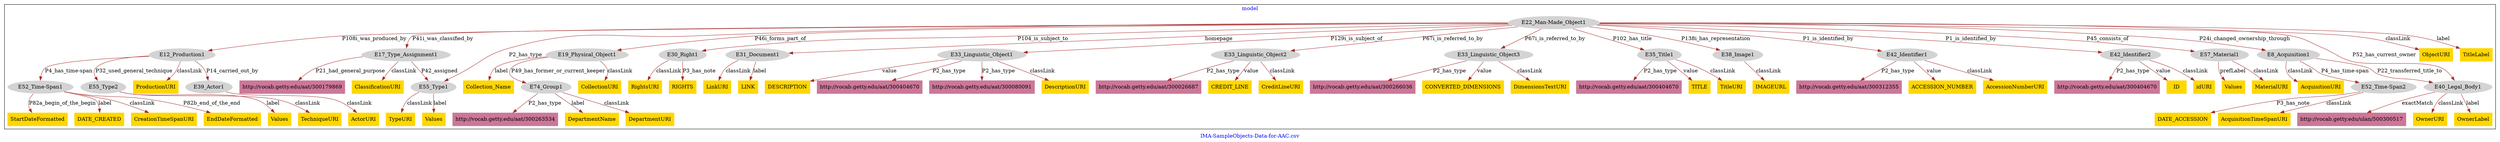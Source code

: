 digraph n0 {
fontcolor="blue"
remincross="true"
label="IMA-SampleObjects-Data-for-AAC.csv"
subgraph cluster {
label="model"
n2[style="filled",color="white",fillcolor="lightgray",label="E12_Production1"];
n3[style="filled",color="white",fillcolor="lightgray",label="E39_Actor1"];
n4[style="filled",color="white",fillcolor="lightgray",label="E52_Time-Span1"];
n5[style="filled",color="white",fillcolor="lightgray",label="E55_Type2"];
n6[style="filled",color="white",fillcolor="lightgray",label="E17_Type_Assignment1"];
n7[style="filled",color="white",fillcolor="lightgray",label="E55_Type1"];
n8[style="filled",color="white",fillcolor="lightgray",label="E19_Physical_Object1"];
n9[style="filled",color="white",fillcolor="lightgray",label="E74_Group1"];
n10[style="filled",color="white",fillcolor="lightgray",label="E22_Man-Made_Object1"];
n11[style="filled",color="white",fillcolor="lightgray",label="E30_Right1"];
n12[style="filled",color="white",fillcolor="lightgray",label="E31_Document1"];
n13[style="filled",color="white",fillcolor="lightgray",label="E33_Linguistic_Object1"];
n14[style="filled",color="white",fillcolor="lightgray",label="E33_Linguistic_Object2"];
n15[style="filled",color="white",fillcolor="lightgray",label="E33_Linguistic_Object3"];
n16[style="filled",color="white",fillcolor="lightgray",label="E35_Title1"];
n17[style="filled",color="white",fillcolor="lightgray",label="E38_Image1"];
n18[style="filled",color="white",fillcolor="lightgray",label="E42_Identifier1"];
n19[style="filled",color="white",fillcolor="lightgray",label="E42_Identifier2"];
n20[style="filled",color="white",fillcolor="lightgray",label="E57_Material1"];
n21[style="filled",color="white",fillcolor="lightgray",label="E8_Acquisition1"];
n22[style="filled",color="white",fillcolor="lightgray",label="E40_Legal_Body1"];
n23[style="filled",color="white",fillcolor="lightgray",label="E52_Time-Span2"];
n24[shape="plaintext",style="filled",fillcolor="gold",label="ObjectURI"];
n25[shape="plaintext",style="filled",fillcolor="gold",label="StartDateFormatted"];
n26[shape="plaintext",style="filled",fillcolor="gold",label="ID"];
n27[shape="plaintext",style="filled",fillcolor="gold",label="ClassificationURI"];
n28[shape="plaintext",style="filled",fillcolor="gold",label="CONVERTED_DIMENSIONS"];
n29[shape="plaintext",style="filled",fillcolor="gold",label="LINK"];
n30[shape="plaintext",style="filled",fillcolor="gold",label="IMAGEURL"];
n31[shape="plaintext",style="filled",fillcolor="gold",label="ActorURI"];
n32[shape="plaintext",style="filled",fillcolor="gold",label="DATE_ACCESSION"];
n33[shape="plaintext",style="filled",fillcolor="gold",label="Values"];
n34[shape="plaintext",style="filled",fillcolor="gold",label="TypeURI"];
n35[shape="plaintext",style="filled",fillcolor="gold",label="RIGHTS"];
n36[shape="plaintext",style="filled",fillcolor="gold",label="TitleLabel"];
n37[shape="plaintext",style="filled",fillcolor="gold",label="CollectionURI"];
n38[shape="plaintext",style="filled",fillcolor="gold",label="ACCESSION_NUMBER"];
n39[shape="plaintext",style="filled",fillcolor="gold",label="DATE_CREATED"];
n40[shape="plaintext",style="filled",fillcolor="gold",label="LinkURI"];
n41[shape="plaintext",style="filled",fillcolor="gold",label="TITLE"];
n42[shape="plaintext",style="filled",fillcolor="gold",label="CreationTimeSpanURI"];
n43[shape="plaintext",style="filled",fillcolor="gold",label="DescriptionURI"];
n44[shape="plaintext",style="filled",fillcolor="gold",label="OwnerURI"];
n45[shape="plaintext",style="filled",fillcolor="gold",label="Values"];
n46[shape="plaintext",style="filled",fillcolor="gold",label="DESCRIPTION"];
n47[shape="plaintext",style="filled",fillcolor="gold",label="idURI"];
n48[shape="plaintext",style="filled",fillcolor="gold",label="MaterialURI"];
n49[shape="plaintext",style="filled",fillcolor="gold",label="RightsURI"];
n50[shape="plaintext",style="filled",fillcolor="gold",label="AccessionNumberURI"];
n51[shape="plaintext",style="filled",fillcolor="gold",label="EndDateFormatted"];
n52[shape="plaintext",style="filled",fillcolor="gold",label="TitleURI"];
n53[shape="plaintext",style="filled",fillcolor="gold",label="ProductionURI"];
n54[shape="plaintext",style="filled",fillcolor="gold",label="DepartmentName"];
n55[shape="plaintext",style="filled",fillcolor="gold",label="CREDIT_LINE"];
n56[shape="plaintext",style="filled",fillcolor="gold",label="Values"];
n57[shape="plaintext",style="filled",fillcolor="gold",label="Collection_Name"];
n58[shape="plaintext",style="filled",fillcolor="gold",label="DimensionsTextURI"];
n59[shape="plaintext",style="filled",fillcolor="gold",label="TechniqueURI"];
n60[shape="plaintext",style="filled",fillcolor="gold",label="AcquisitionTimeSpanURI"];
n61[shape="plaintext",style="filled",fillcolor="gold",label="DepartmentURI"];
n62[shape="plaintext",style="filled",fillcolor="gold",label="OwnerLabel"];
n63[shape="plaintext",style="filled",fillcolor="gold",label="AcquisitionURI"];
n64[shape="plaintext",style="filled",fillcolor="gold",label="CreditLineURI"];
n65[shape="plaintext",style="filled",fillcolor="#CC7799",label="http://vocab.getty.edu/ulan/500300517"];
n66[shape="plaintext",style="filled",fillcolor="#CC7799",label="http://vocab.getty.edu/aat/300404670"];
n67[shape="plaintext",style="filled",fillcolor="#CC7799",label="http://vocab.getty.edu/aat/300404670"];
n68[shape="plaintext",style="filled",fillcolor="#CC7799",label="http://vocab.getty.edu/aat/300266036"];
n69[shape="plaintext",style="filled",fillcolor="#CC7799",label="http://vocab.getty.edu/aat/300404670"];
n70[shape="plaintext",style="filled",fillcolor="#CC7799",label="http://vocab.getty.edu/aat/300312355"];
n71[shape="plaintext",style="filled",fillcolor="#CC7799",label="http://vocab.getty.edu/aat/300179869"];
n72[shape="plaintext",style="filled",fillcolor="#CC7799",label="http://vocab.getty.edu/aat/300026687"];
n73[shape="plaintext",style="filled",fillcolor="#CC7799",label="http://vocab.getty.edu/aat/300080091"];
n74[shape="plaintext",style="filled",fillcolor="#CC7799",label="http://vocab.getty.edu/aat/300263534"];
}
n2 -> n3[color="brown",fontcolor="black",label="P14_carried_out_by"]
n2 -> n4[color="brown",fontcolor="black",label="P4_has_time-span"]
n2 -> n5[color="brown",fontcolor="black",label="P32_used_general_technique"]
n6 -> n7[color="brown",fontcolor="black",label="P42_assigned"]
n8 -> n9[color="brown",fontcolor="black",label="P49_has_former_or_current_keeper"]
n10 -> n2[color="brown",fontcolor="black",label="P108i_was_produced_by"]
n10 -> n6[color="brown",fontcolor="black",label="P41i_was_classified_by"]
n10 -> n8[color="brown",fontcolor="black",label="P46i_forms_part_of"]
n10 -> n11[color="brown",fontcolor="black",label="P104_is_subject_to"]
n10 -> n12[color="brown",fontcolor="black",label="homepage"]
n10 -> n13[color="brown",fontcolor="black",label="P129i_is_subject_of"]
n10 -> n14[color="brown",fontcolor="black",label="P67i_is_referred_to_by"]
n10 -> n15[color="brown",fontcolor="black",label="P67i_is_referred_to_by"]
n10 -> n16[color="brown",fontcolor="black",label="P102_has_title"]
n10 -> n17[color="brown",fontcolor="black",label="P138i_has_representation"]
n10 -> n18[color="brown",fontcolor="black",label="P1_is_identified_by"]
n10 -> n19[color="brown",fontcolor="black",label="P1_is_identified_by"]
n10 -> n20[color="brown",fontcolor="black",label="P45_consists_of"]
n10 -> n21[color="brown",fontcolor="black",label="P24i_changed_ownership_through"]
n21 -> n22[color="brown",fontcolor="black",label="P22_transferred_title_to"]
n21 -> n23[color="brown",fontcolor="black",label="P4_has_time-span"]
n10 -> n24[color="brown",fontcolor="black",label="classLink"]
n4 -> n25[color="brown",fontcolor="black",label="P82a_begin_of_the_begin"]
n19 -> n26[color="brown",fontcolor="black",label="value"]
n6 -> n27[color="brown",fontcolor="black",label="classLink"]
n15 -> n28[color="brown",fontcolor="black",label="value"]
n12 -> n29[color="brown",fontcolor="black",label="label"]
n17 -> n30[color="brown",fontcolor="black",label="classLink"]
n3 -> n31[color="brown",fontcolor="black",label="classLink"]
n23 -> n32[color="brown",fontcolor="black",label="P3_has_note"]
n7 -> n33[color="brown",fontcolor="black",label="label"]
n7 -> n34[color="brown",fontcolor="black",label="classLink"]
n11 -> n35[color="brown",fontcolor="black",label="P3_has_note"]
n10 -> n36[color="brown",fontcolor="black",label="label"]
n8 -> n37[color="brown",fontcolor="black",label="classLink"]
n18 -> n38[color="brown",fontcolor="black",label="value"]
n4 -> n39[color="brown",fontcolor="black",label="label"]
n12 -> n40[color="brown",fontcolor="black",label="classLink"]
n16 -> n41[color="brown",fontcolor="black",label="value"]
n4 -> n42[color="brown",fontcolor="black",label="classLink"]
n13 -> n43[color="brown",fontcolor="black",label="classLink"]
n22 -> n44[color="brown",fontcolor="black",label="classLink"]
n5 -> n45[color="brown",fontcolor="black",label="label"]
n13 -> n46[color="brown",fontcolor="black",label="value"]
n19 -> n47[color="brown",fontcolor="black",label="classLink"]
n20 -> n48[color="brown",fontcolor="black",label="classLink"]
n11 -> n49[color="brown",fontcolor="black",label="classLink"]
n18 -> n50[color="brown",fontcolor="black",label="classLink"]
n4 -> n51[color="brown",fontcolor="black",label="P82b_end_of_the_end"]
n16 -> n52[color="brown",fontcolor="black",label="classLink"]
n2 -> n53[color="brown",fontcolor="black",label="classLink"]
n9 -> n54[color="brown",fontcolor="black",label="label"]
n14 -> n55[color="brown",fontcolor="black",label="value"]
n20 -> n56[color="brown",fontcolor="black",label="prefLabel"]
n8 -> n57[color="brown",fontcolor="black",label="label"]
n15 -> n58[color="brown",fontcolor="black",label="classLink"]
n5 -> n59[color="brown",fontcolor="black",label="classLink"]
n23 -> n60[color="brown",fontcolor="black",label="classLink"]
n9 -> n61[color="brown",fontcolor="black",label="classLink"]
n22 -> n62[color="brown",fontcolor="black",label="label"]
n21 -> n63[color="brown",fontcolor="black",label="classLink"]
n14 -> n64[color="brown",fontcolor="black",label="classLink"]
n10 -> n7[color="brown",fontcolor="black",label="P2_has_type"]
n22 -> n65[color="brown",fontcolor="black",label="exactMatch"]
n16 -> n66[color="brown",fontcolor="black",label="P2_has_type"]
n19 -> n67[color="brown",fontcolor="black",label="P2_has_type"]
n15 -> n68[color="brown",fontcolor="black",label="P2_has_type"]
n13 -> n69[color="brown",fontcolor="black",label="P2_has_type"]
n18 -> n70[color="brown",fontcolor="black",label="P2_has_type"]
n10 -> n22[color="brown",fontcolor="black",label="P52_has_current_owner"]
n6 -> n71[color="brown",fontcolor="black",label="P21_had_general_purpose"]
n14 -> n72[color="brown",fontcolor="black",label="P2_has_type"]
n13 -> n73[color="brown",fontcolor="black",label="P2_has_type"]
n9 -> n74[color="brown",fontcolor="black",label="P2_has_type"]
}
